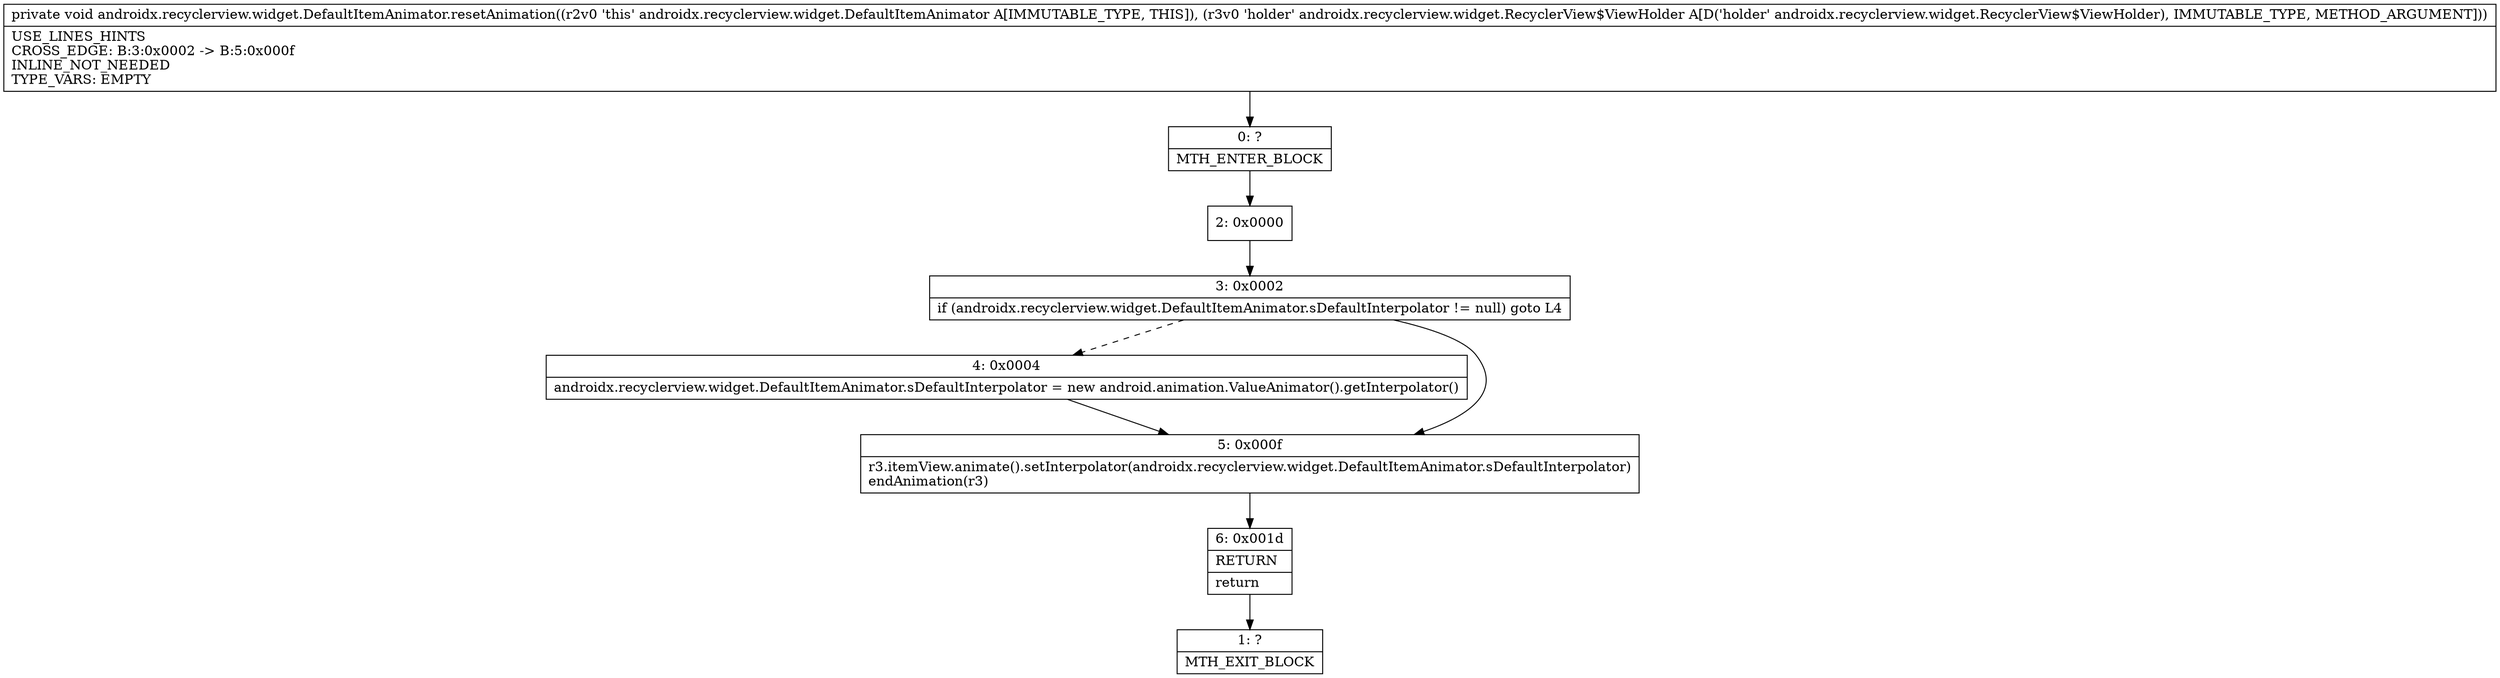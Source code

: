 digraph "CFG forandroidx.recyclerview.widget.DefaultItemAnimator.resetAnimation(Landroidx\/recyclerview\/widget\/RecyclerView$ViewHolder;)V" {
Node_0 [shape=record,label="{0\:\ ?|MTH_ENTER_BLOCK\l}"];
Node_2 [shape=record,label="{2\:\ 0x0000}"];
Node_3 [shape=record,label="{3\:\ 0x0002|if (androidx.recyclerview.widget.DefaultItemAnimator.sDefaultInterpolator != null) goto L4\l}"];
Node_4 [shape=record,label="{4\:\ 0x0004|androidx.recyclerview.widget.DefaultItemAnimator.sDefaultInterpolator = new android.animation.ValueAnimator().getInterpolator()\l}"];
Node_5 [shape=record,label="{5\:\ 0x000f|r3.itemView.animate().setInterpolator(androidx.recyclerview.widget.DefaultItemAnimator.sDefaultInterpolator)\lendAnimation(r3)\l}"];
Node_6 [shape=record,label="{6\:\ 0x001d|RETURN\l|return\l}"];
Node_1 [shape=record,label="{1\:\ ?|MTH_EXIT_BLOCK\l}"];
MethodNode[shape=record,label="{private void androidx.recyclerview.widget.DefaultItemAnimator.resetAnimation((r2v0 'this' androidx.recyclerview.widget.DefaultItemAnimator A[IMMUTABLE_TYPE, THIS]), (r3v0 'holder' androidx.recyclerview.widget.RecyclerView$ViewHolder A[D('holder' androidx.recyclerview.widget.RecyclerView$ViewHolder), IMMUTABLE_TYPE, METHOD_ARGUMENT]))  | USE_LINES_HINTS\lCROSS_EDGE: B:3:0x0002 \-\> B:5:0x000f\lINLINE_NOT_NEEDED\lTYPE_VARS: EMPTY\l}"];
MethodNode -> Node_0;Node_0 -> Node_2;
Node_2 -> Node_3;
Node_3 -> Node_4[style=dashed];
Node_3 -> Node_5;
Node_4 -> Node_5;
Node_5 -> Node_6;
Node_6 -> Node_1;
}

